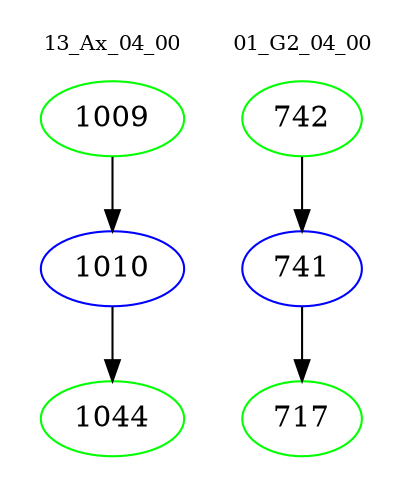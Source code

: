 digraph{
subgraph cluster_0 {
color = white
label = "13_Ax_04_00";
fontsize=10;
T0_1009 [label="1009", color="green"]
T0_1009 -> T0_1010 [color="black"]
T0_1010 [label="1010", color="blue"]
T0_1010 -> T0_1044 [color="black"]
T0_1044 [label="1044", color="green"]
}
subgraph cluster_1 {
color = white
label = "01_G2_04_00";
fontsize=10;
T1_742 [label="742", color="green"]
T1_742 -> T1_741 [color="black"]
T1_741 [label="741", color="blue"]
T1_741 -> T1_717 [color="black"]
T1_717 [label="717", color="green"]
}
}

